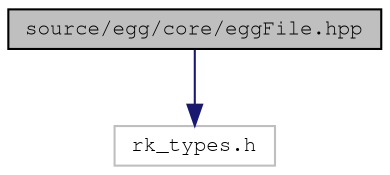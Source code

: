 digraph "source/egg/core/eggFile.hpp"
{
 // LATEX_PDF_SIZE
  edge [fontname="FreeMono",fontsize="10",labelfontname="FreeMono",labelfontsize="10"];
  node [fontname="FreeMono",fontsize="10",shape=record];
  Node1 [label="source/egg/core/eggFile.hpp",height=0.2,width=0.4,color="black", fillcolor="grey75", style="filled", fontcolor="black",tooltip="Base file class."];
  Node1 -> Node2 [color="midnightblue",fontsize="10",style="solid",fontname="FreeMono"];
  Node2 [label="rk_types.h",height=0.2,width=0.4,color="grey75", fillcolor="white", style="filled",tooltip=" "];
}

